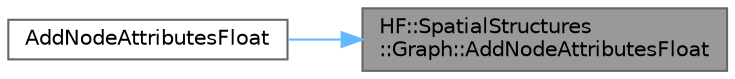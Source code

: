 digraph "HF::SpatialStructures::Graph::AddNodeAttributesFloat"
{
 // LATEX_PDF_SIZE
  bgcolor="transparent";
  edge [fontname=Helvetica,fontsize=10,labelfontname=Helvetica,labelfontsize=10];
  node [fontname=Helvetica,fontsize=10,shape=box,height=0.2,width=0.4];
  rankdir="RL";
  Node1 [label="HF::SpatialStructures\l::Graph::AddNodeAttributesFloat",height=0.2,width=0.4,color="gray40", fillcolor="grey60", style="filled", fontcolor="black",tooltip="Add a float attribute to the node at id. If the node at id already has a score for the attribute at n..."];
  Node1 -> Node2 [dir="back",color="steelblue1",style="solid"];
  Node2 [label="AddNodeAttributesFloat",height=0.2,width=0.4,color="grey40", fillcolor="white", style="filled",URL="$a00458.html#ga0358be58d2c1b6848becdbfe7b3a2d39",tooltip="Add a new float node attribute in the graph for the nodes at ids."];
}
